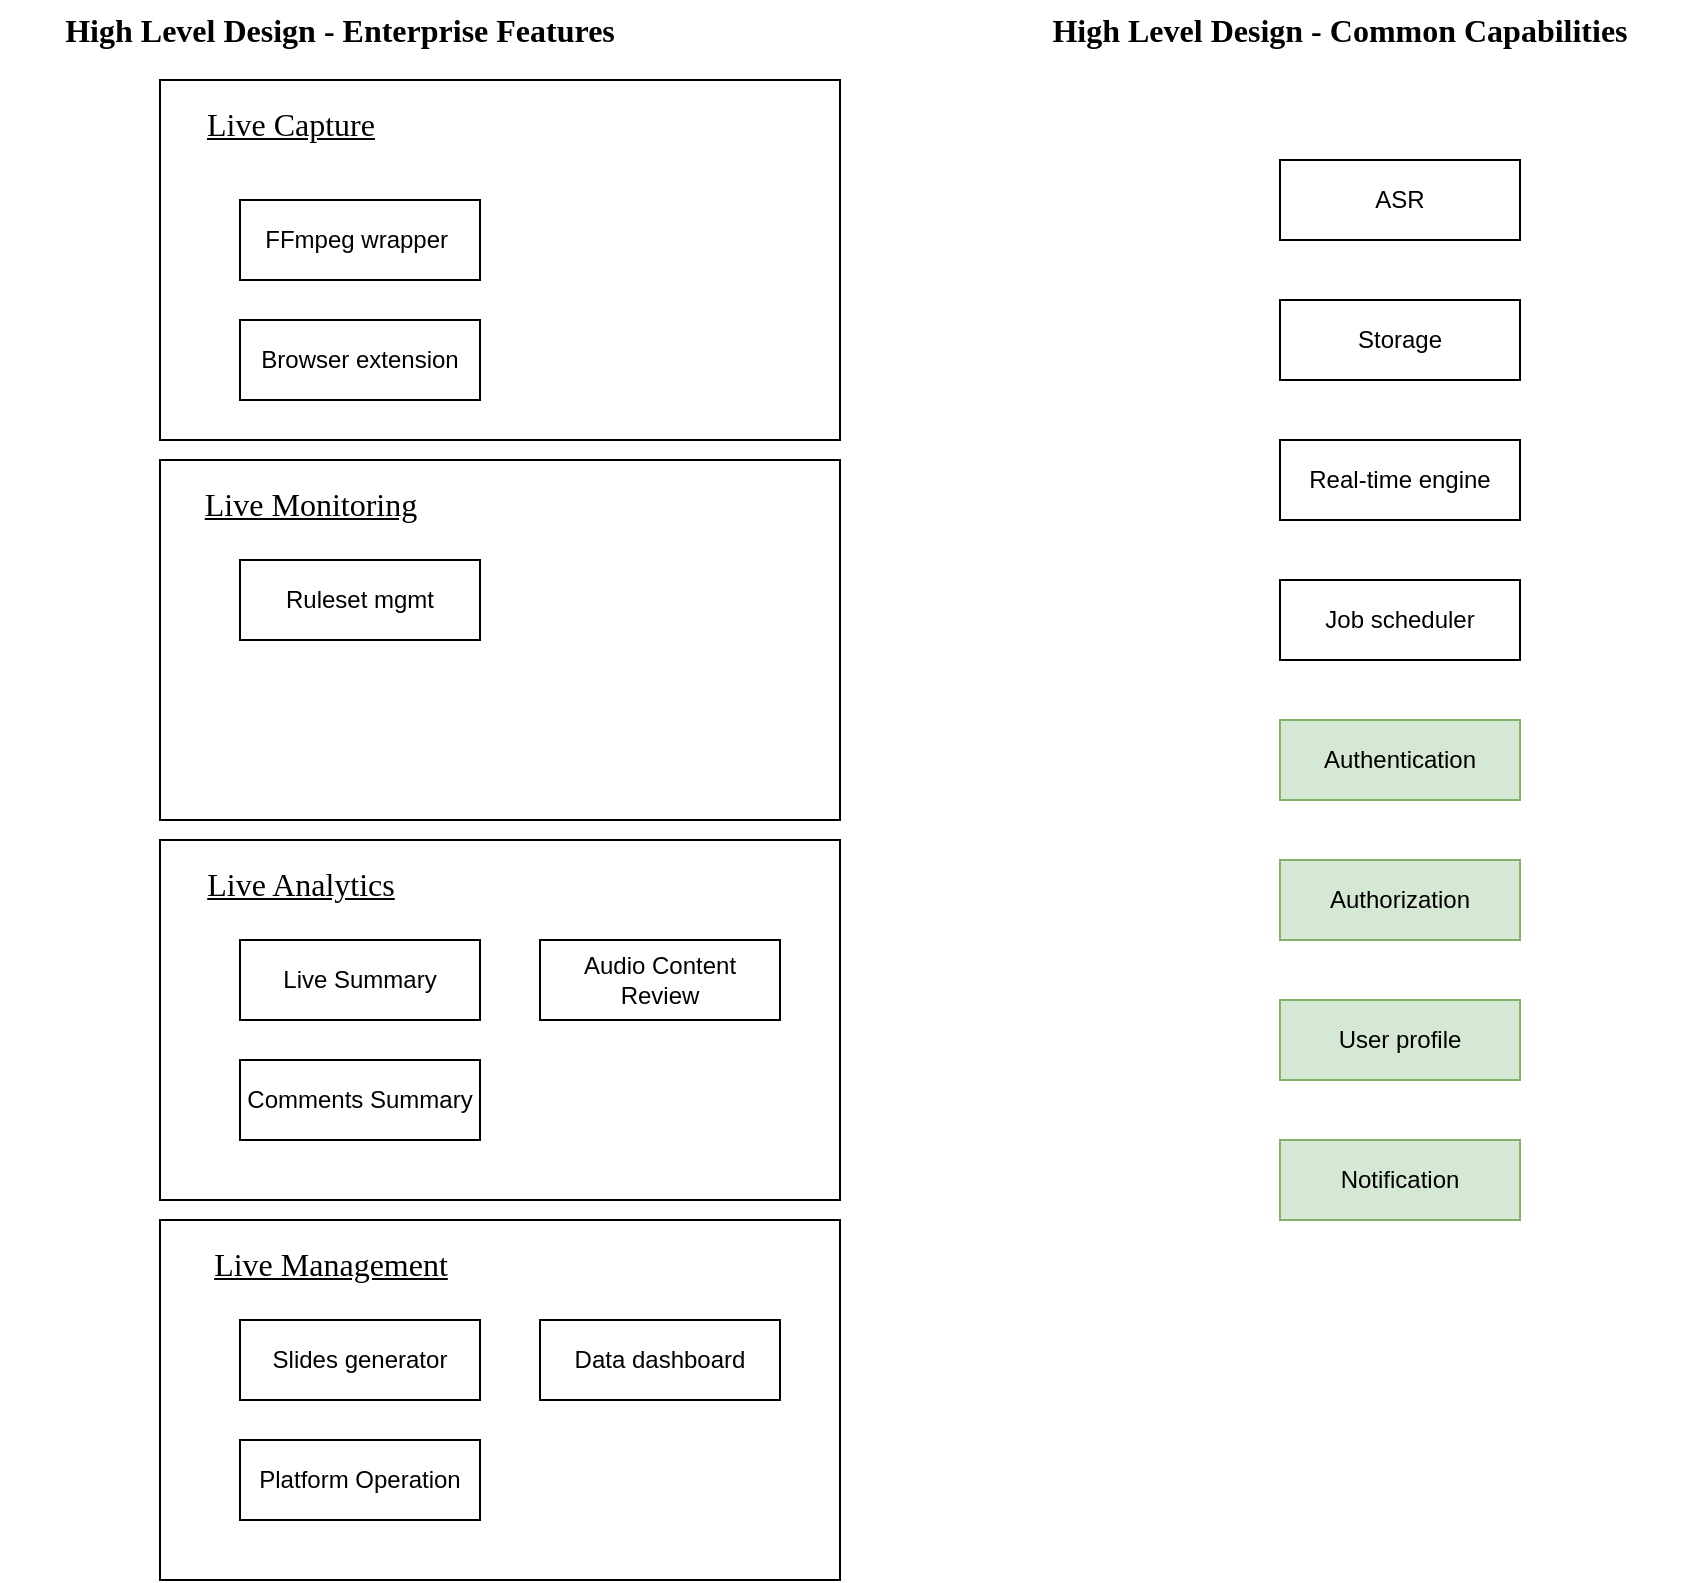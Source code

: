 <mxfile version="21.6.1" type="github">
  <diagram name="Page-1" id="44zZPaApqiIUt-cTQp_n">
    <mxGraphModel dx="949" dy="606" grid="1" gridSize="10" guides="1" tooltips="1" connect="1" arrows="1" fold="1" page="1" pageScale="1" pageWidth="1200" pageHeight="1920" math="0" shadow="0">
      <root>
        <mxCell id="0" />
        <mxCell id="1" parent="0" />
        <mxCell id="f6qxGxTqfRxDjlEGLXbx-34" value="" style="group" vertex="1" connectable="0" parent="1">
          <mxGeometry x="160" y="270" width="340" height="180" as="geometry" />
        </mxCell>
        <mxCell id="f6qxGxTqfRxDjlEGLXbx-35" value="" style="rounded=0;whiteSpace=wrap;html=1;" vertex="1" parent="f6qxGxTqfRxDjlEGLXbx-34">
          <mxGeometry width="340" height="180" as="geometry" />
        </mxCell>
        <mxCell id="f6qxGxTqfRxDjlEGLXbx-36" value="&lt;font face=&quot;Tahoma&quot; style=&quot;font-size: 16px; font-weight: normal;&quot;&gt;&lt;u&gt;Live Monitoring&lt;/u&gt;&lt;/font&gt;" style="text;strokeColor=none;fillColor=none;html=1;fontSize=24;fontStyle=1;verticalAlign=middle;align=center;" vertex="1" parent="f6qxGxTqfRxDjlEGLXbx-34">
          <mxGeometry x="20" y="10" width="110" height="20" as="geometry" />
        </mxCell>
        <mxCell id="f6qxGxTqfRxDjlEGLXbx-37" value="Ruleset mgmt" style="rounded=0;whiteSpace=wrap;html=1;" vertex="1" parent="f6qxGxTqfRxDjlEGLXbx-34">
          <mxGeometry x="40" y="50" width="120" height="40" as="geometry" />
        </mxCell>
        <mxCell id="f6qxGxTqfRxDjlEGLXbx-33" value="" style="group" vertex="1" connectable="0" parent="1">
          <mxGeometry x="160" y="80" width="340" height="180" as="geometry" />
        </mxCell>
        <mxCell id="f6qxGxTqfRxDjlEGLXbx-31" value="" style="rounded=0;whiteSpace=wrap;html=1;" vertex="1" parent="f6qxGxTqfRxDjlEGLXbx-33">
          <mxGeometry width="340" height="180" as="geometry" />
        </mxCell>
        <mxCell id="f6qxGxTqfRxDjlEGLXbx-32" value="&lt;font face=&quot;Tahoma&quot; style=&quot;font-size: 16px; font-weight: normal;&quot;&gt;&lt;u&gt;Live Capture&lt;/u&gt;&lt;/font&gt;" style="text;strokeColor=none;fillColor=none;html=1;fontSize=24;fontStyle=1;verticalAlign=middle;align=center;" vertex="1" parent="f6qxGxTqfRxDjlEGLXbx-33">
          <mxGeometry x="20" y="10" width="90" height="20" as="geometry" />
        </mxCell>
        <mxCell id="f6qxGxTqfRxDjlEGLXbx-7" value="Browser extension" style="rounded=0;whiteSpace=wrap;html=1;" vertex="1" parent="f6qxGxTqfRxDjlEGLXbx-33">
          <mxGeometry x="40" y="120" width="120" height="40" as="geometry" />
        </mxCell>
        <mxCell id="f6qxGxTqfRxDjlEGLXbx-3" value="FFmpeg wrapper&amp;nbsp;" style="rounded=0;whiteSpace=wrap;html=1;" vertex="1" parent="f6qxGxTqfRxDjlEGLXbx-33">
          <mxGeometry x="40" y="60" width="120" height="40" as="geometry" />
        </mxCell>
        <mxCell id="f6qxGxTqfRxDjlEGLXbx-1" value="High Level Design - Enterprise Features" style="text;html=1;strokeColor=none;fillColor=none;align=center;verticalAlign=middle;whiteSpace=wrap;rounded=0;fontFamily=Tahoma;fontSize=16;fontStyle=1" vertex="1" parent="1">
          <mxGeometry x="80" y="40" width="340" height="30" as="geometry" />
        </mxCell>
        <mxCell id="f6qxGxTqfRxDjlEGLXbx-38" value="" style="group" vertex="1" connectable="0" parent="1">
          <mxGeometry x="160" y="460" width="340" height="180" as="geometry" />
        </mxCell>
        <mxCell id="f6qxGxTqfRxDjlEGLXbx-39" value="" style="rounded=0;whiteSpace=wrap;html=1;" vertex="1" parent="f6qxGxTqfRxDjlEGLXbx-38">
          <mxGeometry width="340" height="180" as="geometry" />
        </mxCell>
        <mxCell id="f6qxGxTqfRxDjlEGLXbx-40" value="&lt;font face=&quot;Tahoma&quot; style=&quot;font-size: 16px; font-weight: normal;&quot;&gt;&lt;u&gt;Live Analytics&lt;/u&gt;&lt;/font&gt;" style="text;strokeColor=none;fillColor=none;html=1;fontSize=24;fontStyle=1;verticalAlign=middle;align=center;" vertex="1" parent="f6qxGxTqfRxDjlEGLXbx-38">
          <mxGeometry x="20" y="10" width="100" height="20" as="geometry" />
        </mxCell>
        <mxCell id="f6qxGxTqfRxDjlEGLXbx-15" value="Live Summary" style="rounded=0;whiteSpace=wrap;html=1;" vertex="1" parent="f6qxGxTqfRxDjlEGLXbx-38">
          <mxGeometry x="40" y="50" width="120" height="40" as="geometry" />
        </mxCell>
        <mxCell id="f6qxGxTqfRxDjlEGLXbx-17" value="Audio Content Review" style="rounded=0;whiteSpace=wrap;html=1;" vertex="1" parent="f6qxGxTqfRxDjlEGLXbx-38">
          <mxGeometry x="190" y="50" width="120" height="40" as="geometry" />
        </mxCell>
        <mxCell id="f6qxGxTqfRxDjlEGLXbx-18" value="Comments Summary" style="rounded=0;whiteSpace=wrap;html=1;" vertex="1" parent="f6qxGxTqfRxDjlEGLXbx-38">
          <mxGeometry x="40" y="110" width="120" height="40" as="geometry" />
        </mxCell>
        <mxCell id="f6qxGxTqfRxDjlEGLXbx-44" value="" style="group" vertex="1" connectable="0" parent="1">
          <mxGeometry x="160" y="650" width="340" height="180" as="geometry" />
        </mxCell>
        <mxCell id="f6qxGxTqfRxDjlEGLXbx-45" value="" style="rounded=0;whiteSpace=wrap;html=1;" vertex="1" parent="f6qxGxTqfRxDjlEGLXbx-44">
          <mxGeometry width="340" height="180" as="geometry" />
        </mxCell>
        <mxCell id="f6qxGxTqfRxDjlEGLXbx-46" value="&lt;font face=&quot;Tahoma&quot; style=&quot;font-size: 16px; font-weight: normal;&quot;&gt;&lt;u&gt;Live Management&lt;/u&gt;&lt;/font&gt;" style="text;strokeColor=none;fillColor=none;html=1;fontSize=24;fontStyle=1;verticalAlign=middle;align=center;" vertex="1" parent="f6qxGxTqfRxDjlEGLXbx-44">
          <mxGeometry x="20" y="10" width="130" height="20" as="geometry" />
        </mxCell>
        <mxCell id="f6qxGxTqfRxDjlEGLXbx-22" value="Slides generator" style="rounded=0;whiteSpace=wrap;html=1;" vertex="1" parent="f6qxGxTqfRxDjlEGLXbx-44">
          <mxGeometry x="40" y="50" width="120" height="40" as="geometry" />
        </mxCell>
        <mxCell id="f6qxGxTqfRxDjlEGLXbx-43" value="Data dashboard" style="rounded=0;whiteSpace=wrap;html=1;" vertex="1" parent="f6qxGxTqfRxDjlEGLXbx-44">
          <mxGeometry x="190" y="50" width="120" height="40" as="geometry" />
        </mxCell>
        <mxCell id="f6qxGxTqfRxDjlEGLXbx-24" value="Platform Operation" style="rounded=0;whiteSpace=wrap;html=1;" vertex="1" parent="f6qxGxTqfRxDjlEGLXbx-44">
          <mxGeometry x="40" y="110" width="120" height="40" as="geometry" />
        </mxCell>
        <mxCell id="f6qxGxTqfRxDjlEGLXbx-9" value="ASR" style="rounded=0;whiteSpace=wrap;html=1;" vertex="1" parent="1">
          <mxGeometry x="720" y="120" width="120" height="40" as="geometry" />
        </mxCell>
        <mxCell id="f6qxGxTqfRxDjlEGLXbx-25" value="Storage" style="rounded=0;whiteSpace=wrap;html=1;" vertex="1" parent="1">
          <mxGeometry x="720" y="190" width="120" height="40" as="geometry" />
        </mxCell>
        <mxCell id="f6qxGxTqfRxDjlEGLXbx-19" value="Real-time engine" style="rounded=0;whiteSpace=wrap;html=1;" vertex="1" parent="1">
          <mxGeometry x="720" y="260" width="120" height="40" as="geometry" />
        </mxCell>
        <mxCell id="f6qxGxTqfRxDjlEGLXbx-50" value="Job scheduler" style="rounded=0;whiteSpace=wrap;html=1;" vertex="1" parent="1">
          <mxGeometry x="720" y="330" width="120" height="40" as="geometry" />
        </mxCell>
        <mxCell id="f6qxGxTqfRxDjlEGLXbx-51" value="High Level Design - Common Capabilities" style="text;html=1;strokeColor=none;fillColor=none;align=center;verticalAlign=middle;whiteSpace=wrap;rounded=0;fontFamily=Tahoma;fontSize=16;fontStyle=1" vertex="1" parent="1">
          <mxGeometry x="580" y="40" width="340" height="30" as="geometry" />
        </mxCell>
        <mxCell id="f6qxGxTqfRxDjlEGLXbx-52" value="Authentication" style="rounded=0;whiteSpace=wrap;html=1;fillColor=#d5e8d4;strokeColor=#82b366;" vertex="1" parent="1">
          <mxGeometry x="720" y="400" width="120" height="40" as="geometry" />
        </mxCell>
        <mxCell id="f6qxGxTqfRxDjlEGLXbx-53" value="Authorization" style="rounded=0;whiteSpace=wrap;html=1;fillColor=#d5e8d4;strokeColor=#82b366;" vertex="1" parent="1">
          <mxGeometry x="720" y="470" width="120" height="40" as="geometry" />
        </mxCell>
        <mxCell id="f6qxGxTqfRxDjlEGLXbx-54" value="User profile" style="rounded=0;whiteSpace=wrap;html=1;fillColor=#d5e8d4;strokeColor=#82b366;" vertex="1" parent="1">
          <mxGeometry x="720" y="540" width="120" height="40" as="geometry" />
        </mxCell>
        <mxCell id="f6qxGxTqfRxDjlEGLXbx-55" value="Notification" style="rounded=0;whiteSpace=wrap;html=1;fillColor=#d5e8d4;strokeColor=#82b366;" vertex="1" parent="1">
          <mxGeometry x="720" y="610" width="120" height="40" as="geometry" />
        </mxCell>
      </root>
    </mxGraphModel>
  </diagram>
</mxfile>
